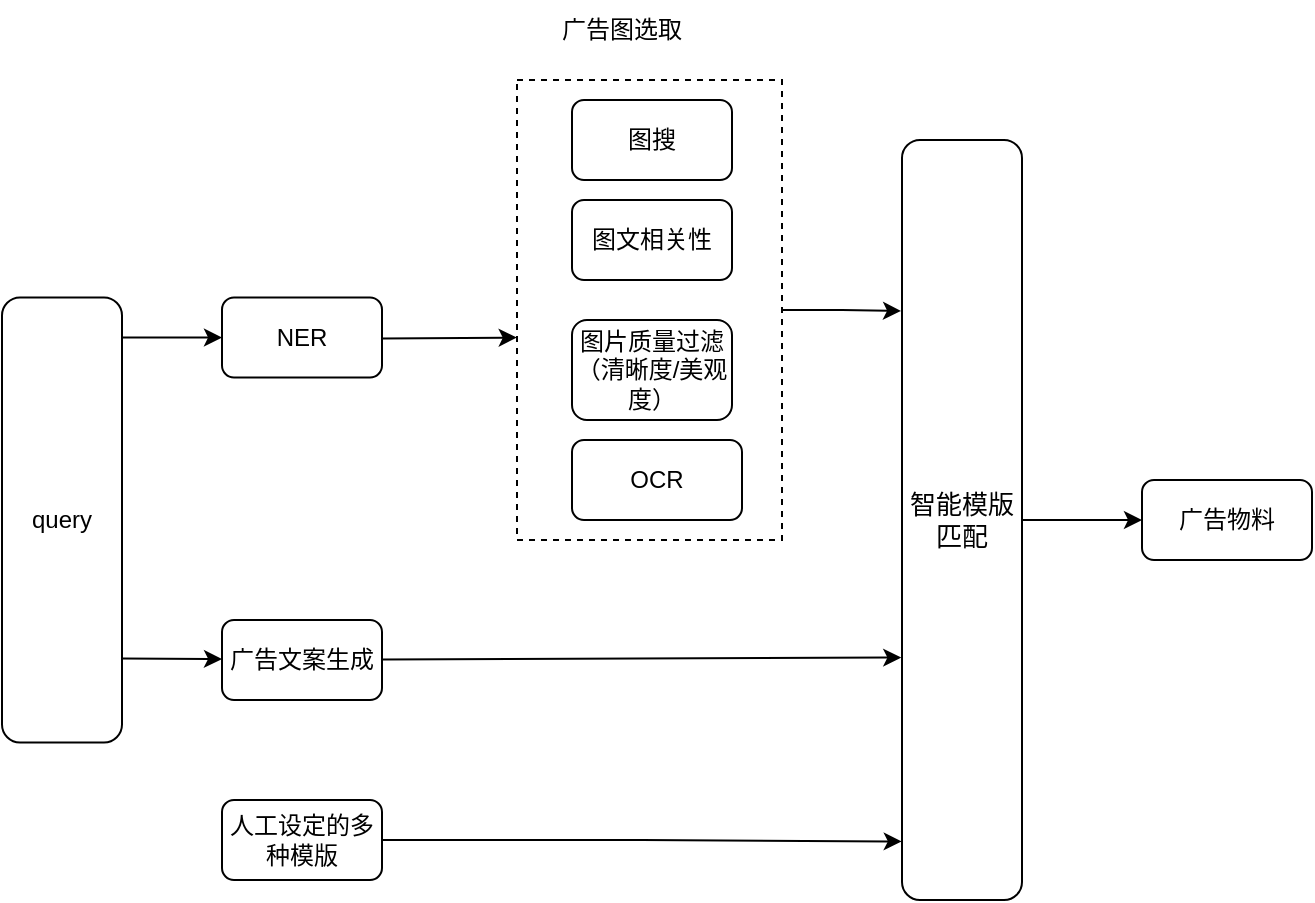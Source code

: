 <mxfile version="21.3.3" type="github">
  <diagram name="第 1 页" id="f_oRuoLdhMQoigezaBdL">
    <mxGraphModel dx="867" dy="560" grid="1" gridSize="10" guides="1" tooltips="1" connect="1" arrows="1" fold="1" page="1" pageScale="1" pageWidth="1169" pageHeight="1654" math="0" shadow="0">
      <root>
        <mxCell id="0" />
        <mxCell id="1" parent="0" />
        <mxCell id="PiGdpFzdsgMKrknFT1dx-12" style="edgeStyle=orthogonalEdgeStyle;rounded=0;orthogonalLoop=1;jettySize=auto;html=1;entryX=-0.008;entryY=0.225;entryDx=0;entryDy=0;entryPerimeter=0;" edge="1" parent="1" source="kGRawHcGnK9JmZQzYDUN-7" target="kGRawHcGnK9JmZQzYDUN-10">
          <mxGeometry relative="1" as="geometry" />
        </mxCell>
        <mxCell id="kGRawHcGnK9JmZQzYDUN-7" value="" style="rounded=0;whiteSpace=wrap;html=1;dashed=1;" parent="1" vertex="1">
          <mxGeometry x="397.5" y="100" width="132.5" height="230" as="geometry" />
        </mxCell>
        <mxCell id="kGRawHcGnK9JmZQzYDUN-1" value="query" style="rounded=1;whiteSpace=wrap;html=1;" parent="1" vertex="1">
          <mxGeometry x="140" y="208.75" width="60" height="222.5" as="geometry" />
        </mxCell>
        <mxCell id="kGRawHcGnK9JmZQzYDUN-3" value="NER" style="rounded=1;whiteSpace=wrap;html=1;" parent="1" vertex="1">
          <mxGeometry x="250" y="208.75" width="80" height="40" as="geometry" />
        </mxCell>
        <mxCell id="kGRawHcGnK9JmZQzYDUN-4" value="图搜" style="rounded=1;whiteSpace=wrap;html=1;" parent="1" vertex="1">
          <mxGeometry x="425" y="110" width="80" height="40" as="geometry" />
        </mxCell>
        <mxCell id="kGRawHcGnK9JmZQzYDUN-5" value="图文相关性" style="rounded=1;whiteSpace=wrap;html=1;" parent="1" vertex="1">
          <mxGeometry x="425" y="160" width="80" height="40" as="geometry" />
        </mxCell>
        <mxCell id="kGRawHcGnK9JmZQzYDUN-6" value="图片质量过滤（清晰度/美观度）" style="rounded=1;whiteSpace=wrap;html=1;" parent="1" vertex="1">
          <mxGeometry x="425" y="220" width="80" height="50" as="geometry" />
        </mxCell>
        <mxCell id="kGRawHcGnK9JmZQzYDUN-9" value="OCR" style="rounded=1;whiteSpace=wrap;html=1;" parent="1" vertex="1">
          <mxGeometry x="425" y="280" width="85" height="40" as="geometry" />
        </mxCell>
        <mxCell id="PiGdpFzdsgMKrknFT1dx-15" value="" style="edgeStyle=orthogonalEdgeStyle;rounded=0;orthogonalLoop=1;jettySize=auto;html=1;" edge="1" parent="1" source="kGRawHcGnK9JmZQzYDUN-10" target="PiGdpFzdsgMKrknFT1dx-7">
          <mxGeometry relative="1" as="geometry" />
        </mxCell>
        <mxCell id="kGRawHcGnK9JmZQzYDUN-10" value="&lt;font style=&quot;font-size: 13px;&quot;&gt;智能模版匹配&lt;/font&gt;" style="rounded=1;whiteSpace=wrap;html=1;" parent="1" vertex="1">
          <mxGeometry x="590" y="130" width="60" height="380" as="geometry" />
        </mxCell>
        <mxCell id="kGRawHcGnK9JmZQzYDUN-15" value="广告图选取" style="text;html=1;strokeColor=none;fillColor=none;align=center;verticalAlign=middle;whiteSpace=wrap;rounded=0;" parent="1" vertex="1">
          <mxGeometry x="410" y="60" width="80" height="30" as="geometry" />
        </mxCell>
        <mxCell id="PiGdpFzdsgMKrknFT1dx-4" value="广告文案生成" style="rounded=1;whiteSpace=wrap;html=1;" vertex="1" parent="1">
          <mxGeometry x="250" y="370" width="80" height="40" as="geometry" />
        </mxCell>
        <mxCell id="PiGdpFzdsgMKrknFT1dx-14" style="edgeStyle=orthogonalEdgeStyle;rounded=0;orthogonalLoop=1;jettySize=auto;html=1;entryX=-0.002;entryY=0.923;entryDx=0;entryDy=0;entryPerimeter=0;" edge="1" parent="1" source="PiGdpFzdsgMKrknFT1dx-5" target="kGRawHcGnK9JmZQzYDUN-10">
          <mxGeometry relative="1" as="geometry" />
        </mxCell>
        <mxCell id="PiGdpFzdsgMKrknFT1dx-5" value="人工设定的多种模版" style="rounded=1;whiteSpace=wrap;html=1;" vertex="1" parent="1">
          <mxGeometry x="250" y="460" width="80" height="40" as="geometry" />
        </mxCell>
        <mxCell id="PiGdpFzdsgMKrknFT1dx-7" value="广告物料" style="rounded=1;whiteSpace=wrap;html=1;" vertex="1" parent="1">
          <mxGeometry x="710" y="300" width="85" height="40" as="geometry" />
        </mxCell>
        <mxCell id="PiGdpFzdsgMKrknFT1dx-8" value="" style="endArrow=classic;html=1;rounded=0;entryX=0;entryY=0.5;entryDx=0;entryDy=0;exitX=1.002;exitY=0.09;exitDx=0;exitDy=0;exitPerimeter=0;" edge="1" parent="1" source="kGRawHcGnK9JmZQzYDUN-1" target="kGRawHcGnK9JmZQzYDUN-3">
          <mxGeometry width="50" height="50" relative="1" as="geometry">
            <mxPoint x="200" y="230" as="sourcePoint" />
            <mxPoint x="250" y="180" as="targetPoint" />
          </mxGeometry>
        </mxCell>
        <mxCell id="PiGdpFzdsgMKrknFT1dx-9" value="" style="endArrow=classic;html=1;rounded=0;entryX=0;entryY=0.5;entryDx=0;entryDy=0;exitX=1.001;exitY=0.811;exitDx=0;exitDy=0;exitPerimeter=0;" edge="1" parent="1" source="kGRawHcGnK9JmZQzYDUN-1">
          <mxGeometry width="50" height="50" relative="1" as="geometry">
            <mxPoint x="200" y="390.5" as="sourcePoint" />
            <mxPoint x="250" y="389.5" as="targetPoint" />
          </mxGeometry>
        </mxCell>
        <mxCell id="PiGdpFzdsgMKrknFT1dx-10" value="" style="endArrow=classic;html=1;rounded=0;entryX=-0.001;entryY=0.56;entryDx=0;entryDy=0;entryPerimeter=0;" edge="1" parent="1" target="kGRawHcGnK9JmZQzYDUN-7">
          <mxGeometry width="50" height="50" relative="1" as="geometry">
            <mxPoint x="330" y="229.25" as="sourcePoint" />
            <mxPoint x="380" y="228.25" as="targetPoint" />
          </mxGeometry>
        </mxCell>
        <mxCell id="PiGdpFzdsgMKrknFT1dx-11" value="" style="endArrow=classic;html=1;rounded=0;entryX=-0.006;entryY=0.681;entryDx=0;entryDy=0;entryPerimeter=0;" edge="1" parent="1" target="kGRawHcGnK9JmZQzYDUN-10">
          <mxGeometry width="50" height="50" relative="1" as="geometry">
            <mxPoint x="330.5" y="389.8" as="sourcePoint" />
            <mxPoint x="397.5" y="389.55" as="targetPoint" />
          </mxGeometry>
        </mxCell>
      </root>
    </mxGraphModel>
  </diagram>
</mxfile>
